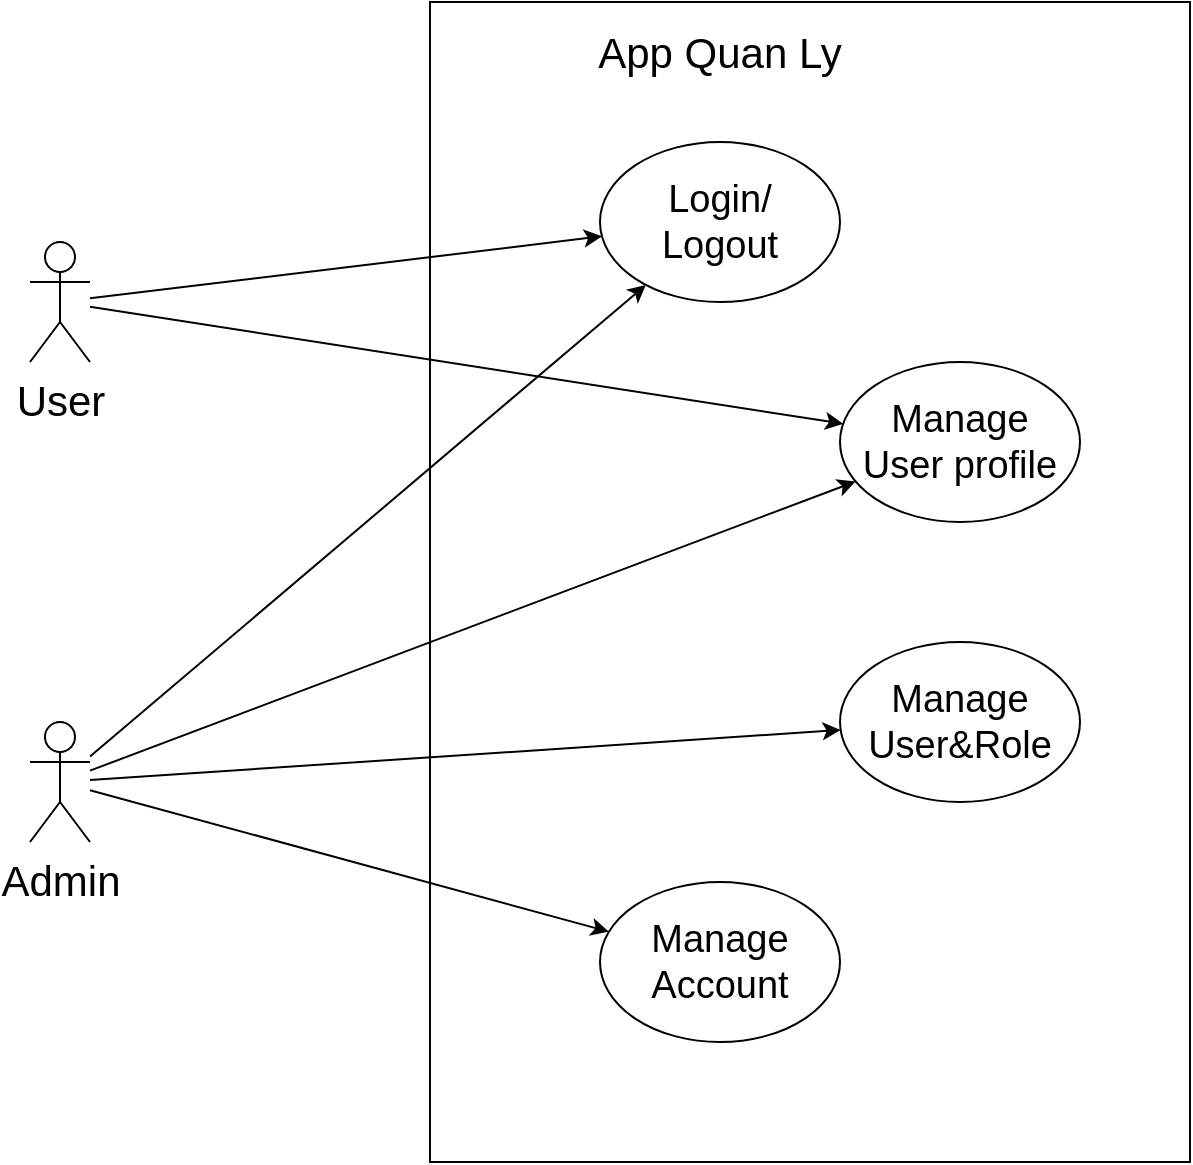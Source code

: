 <mxfile version="20.8.18" type="github">
  <diagram name="Page-1" id="xPDZJwgbmYozn6ZDlT46">
    <mxGraphModel dx="794" dy="787" grid="1" gridSize="10" guides="1" tooltips="1" connect="1" arrows="1" fold="1" page="1" pageScale="1" pageWidth="850" pageHeight="1100" math="0" shadow="0">
      <root>
        <mxCell id="0" />
        <mxCell id="1" parent="0" />
        <mxCell id="uPZTPNxoiH6KVoDpmxNR-2" value="&lt;h1 align=&quot;left&quot;&gt;&lt;br&gt;&lt;/h1&gt;" style="rounded=0;whiteSpace=wrap;html=1;" vertex="1" parent="1">
          <mxGeometry x="240" y="60" width="380" height="580" as="geometry" />
        </mxCell>
        <mxCell id="uPZTPNxoiH6KVoDpmxNR-5" value="App Quan Ly" style="text;html=1;strokeColor=none;fillColor=none;align=center;verticalAlign=middle;whiteSpace=wrap;rounded=0;fontFamily=Helvetica;fontSize=21;" vertex="1" parent="1">
          <mxGeometry x="310" y="70" width="150" height="30" as="geometry" />
        </mxCell>
        <mxCell id="uPZTPNxoiH6KVoDpmxNR-14" style="rounded=0;orthogonalLoop=1;jettySize=auto;html=1;fontFamily=Helvetica;fontSize=19;" edge="1" parent="1" source="uPZTPNxoiH6KVoDpmxNR-6" target="uPZTPNxoiH6KVoDpmxNR-9">
          <mxGeometry relative="1" as="geometry" />
        </mxCell>
        <mxCell id="uPZTPNxoiH6KVoDpmxNR-15" style="rounded=0;orthogonalLoop=1;jettySize=auto;html=1;fontFamily=Helvetica;fontSize=19;" edge="1" parent="1" source="uPZTPNxoiH6KVoDpmxNR-6" target="uPZTPNxoiH6KVoDpmxNR-10">
          <mxGeometry relative="1" as="geometry" />
        </mxCell>
        <mxCell id="uPZTPNxoiH6KVoDpmxNR-6" value="&lt;div&gt;User&lt;/div&gt;&lt;div&gt;&lt;br&gt;&lt;/div&gt;" style="shape=umlActor;verticalLabelPosition=bottom;verticalAlign=top;html=1;outlineConnect=0;fontFamily=Helvetica;fontSize=21;" vertex="1" parent="1">
          <mxGeometry x="40" y="180" width="30" height="60" as="geometry" />
        </mxCell>
        <mxCell id="uPZTPNxoiH6KVoDpmxNR-16" style="rounded=0;orthogonalLoop=1;jettySize=auto;html=1;fontFamily=Helvetica;fontSize=19;" edge="1" parent="1" source="uPZTPNxoiH6KVoDpmxNR-7" target="uPZTPNxoiH6KVoDpmxNR-9">
          <mxGeometry relative="1" as="geometry" />
        </mxCell>
        <mxCell id="uPZTPNxoiH6KVoDpmxNR-17" style="edgeStyle=none;rounded=0;orthogonalLoop=1;jettySize=auto;html=1;fontFamily=Helvetica;fontSize=19;" edge="1" parent="1" source="uPZTPNxoiH6KVoDpmxNR-7" target="uPZTPNxoiH6KVoDpmxNR-10">
          <mxGeometry relative="1" as="geometry" />
        </mxCell>
        <mxCell id="uPZTPNxoiH6KVoDpmxNR-18" style="edgeStyle=none;rounded=0;orthogonalLoop=1;jettySize=auto;html=1;fontFamily=Helvetica;fontSize=19;" edge="1" parent="1" source="uPZTPNxoiH6KVoDpmxNR-7" target="uPZTPNxoiH6KVoDpmxNR-11">
          <mxGeometry relative="1" as="geometry" />
        </mxCell>
        <mxCell id="uPZTPNxoiH6KVoDpmxNR-20" style="edgeStyle=none;rounded=0;orthogonalLoop=1;jettySize=auto;html=1;fontFamily=Helvetica;fontSize=19;" edge="1" parent="1" source="uPZTPNxoiH6KVoDpmxNR-7" target="uPZTPNxoiH6KVoDpmxNR-13">
          <mxGeometry relative="1" as="geometry" />
        </mxCell>
        <mxCell id="uPZTPNxoiH6KVoDpmxNR-7" value="&lt;div&gt;Admin&lt;/div&gt;&lt;div&gt;&lt;br&gt;&lt;/div&gt;" style="shape=umlActor;verticalLabelPosition=bottom;verticalAlign=top;html=1;outlineConnect=0;fontFamily=Helvetica;fontSize=21;" vertex="1" parent="1">
          <mxGeometry x="40" y="420" width="30" height="60" as="geometry" />
        </mxCell>
        <mxCell id="uPZTPNxoiH6KVoDpmxNR-9" value="Login/&lt;br style=&quot;font-size: 19px;&quot;&gt;Logout" style="ellipse;html=1;fontFamily=Helvetica;fontSize=19;whiteSpace=wrap;" vertex="1" parent="1">
          <mxGeometry x="325" y="130" width="120" height="80" as="geometry" />
        </mxCell>
        <mxCell id="uPZTPNxoiH6KVoDpmxNR-10" value="Manage&lt;br style=&quot;font-size: 19px;&quot;&gt;User profile" style="ellipse;whiteSpace=wrap;html=1;fontFamily=Helvetica;fontSize=19;" vertex="1" parent="1">
          <mxGeometry x="445" y="240" width="120" height="80" as="geometry" />
        </mxCell>
        <mxCell id="uPZTPNxoiH6KVoDpmxNR-11" value="Manage User&amp;amp;Role" style="ellipse;whiteSpace=wrap;html=1;fontFamily=Helvetica;fontSize=19;" vertex="1" parent="1">
          <mxGeometry x="445" y="380" width="120" height="80" as="geometry" />
        </mxCell>
        <mxCell id="uPZTPNxoiH6KVoDpmxNR-13" value="Manage&lt;br&gt;Account" style="ellipse;whiteSpace=wrap;html=1;fontFamily=Helvetica;fontSize=19;" vertex="1" parent="1">
          <mxGeometry x="325" y="500" width="120" height="80" as="geometry" />
        </mxCell>
      </root>
    </mxGraphModel>
  </diagram>
</mxfile>
